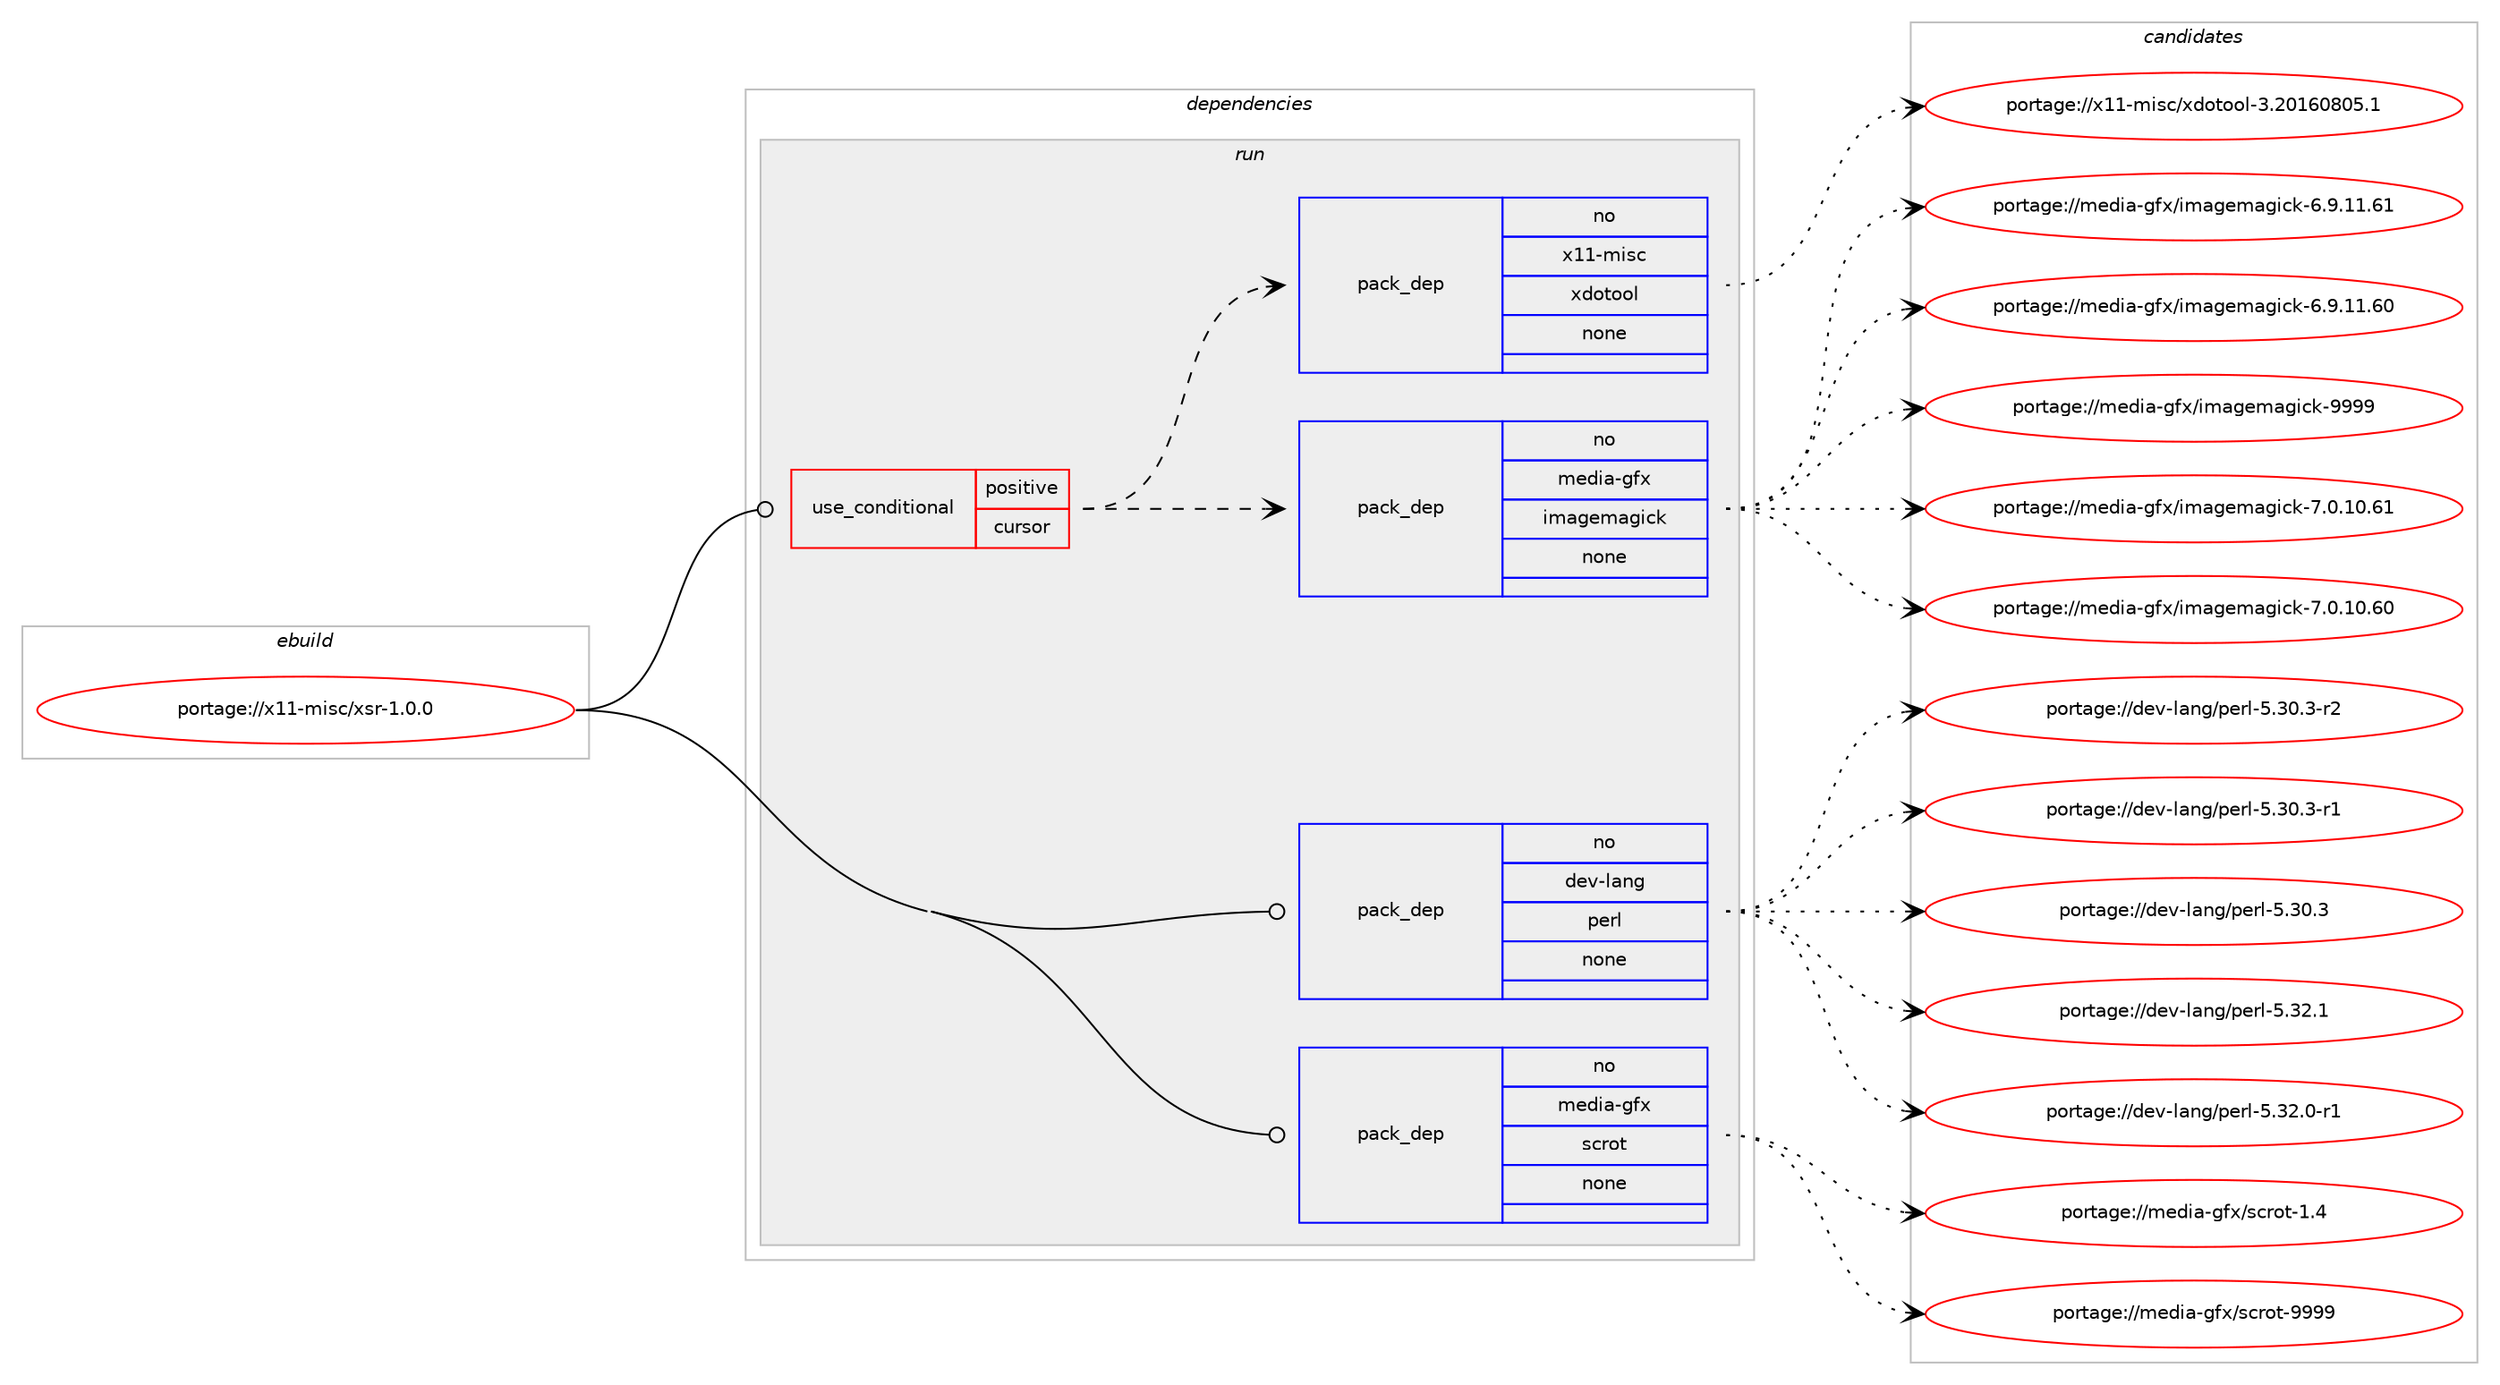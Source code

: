 digraph prolog {

# *************
# Graph options
# *************

newrank=true;
concentrate=true;
compound=true;
graph [rankdir=LR,fontname=Helvetica,fontsize=10,ranksep=1.5];#, ranksep=2.5, nodesep=0.2];
edge  [arrowhead=vee];
node  [fontname=Helvetica,fontsize=10];

# **********
# The ebuild
# **********

subgraph cluster_leftcol {
color=gray;
rank=same;
label=<<i>ebuild</i>>;
id [label="portage://x11-misc/xsr-1.0.0", color=red, width=4, href="../x11-misc/xsr-1.0.0.svg"];
}

# ****************
# The dependencies
# ****************

subgraph cluster_midcol {
color=gray;
label=<<i>dependencies</i>>;
subgraph cluster_compile {
fillcolor="#eeeeee";
style=filled;
label=<<i>compile</i>>;
}
subgraph cluster_compileandrun {
fillcolor="#eeeeee";
style=filled;
label=<<i>compile and run</i>>;
}
subgraph cluster_run {
fillcolor="#eeeeee";
style=filled;
label=<<i>run</i>>;
subgraph cond124 {
dependency1206 [label=<<TABLE BORDER="0" CELLBORDER="1" CELLSPACING="0" CELLPADDING="4"><TR><TD ROWSPAN="3" CELLPADDING="10">use_conditional</TD></TR><TR><TD>positive</TD></TR><TR><TD>cursor</TD></TR></TABLE>>, shape=none, color=red];
subgraph pack1054 {
dependency1207 [label=<<TABLE BORDER="0" CELLBORDER="1" CELLSPACING="0" CELLPADDING="4" WIDTH="220"><TR><TD ROWSPAN="6" CELLPADDING="30">pack_dep</TD></TR><TR><TD WIDTH="110">no</TD></TR><TR><TD>media-gfx</TD></TR><TR><TD>imagemagick</TD></TR><TR><TD>none</TD></TR><TR><TD></TD></TR></TABLE>>, shape=none, color=blue];
}
dependency1206:e -> dependency1207:w [weight=20,style="dashed",arrowhead="vee"];
subgraph pack1055 {
dependency1208 [label=<<TABLE BORDER="0" CELLBORDER="1" CELLSPACING="0" CELLPADDING="4" WIDTH="220"><TR><TD ROWSPAN="6" CELLPADDING="30">pack_dep</TD></TR><TR><TD WIDTH="110">no</TD></TR><TR><TD>x11-misc</TD></TR><TR><TD>xdotool</TD></TR><TR><TD>none</TD></TR><TR><TD></TD></TR></TABLE>>, shape=none, color=blue];
}
dependency1206:e -> dependency1208:w [weight=20,style="dashed",arrowhead="vee"];
}
id:e -> dependency1206:w [weight=20,style="solid",arrowhead="odot"];
subgraph pack1056 {
dependency1209 [label=<<TABLE BORDER="0" CELLBORDER="1" CELLSPACING="0" CELLPADDING="4" WIDTH="220"><TR><TD ROWSPAN="6" CELLPADDING="30">pack_dep</TD></TR><TR><TD WIDTH="110">no</TD></TR><TR><TD>dev-lang</TD></TR><TR><TD>perl</TD></TR><TR><TD>none</TD></TR><TR><TD></TD></TR></TABLE>>, shape=none, color=blue];
}
id:e -> dependency1209:w [weight=20,style="solid",arrowhead="odot"];
subgraph pack1057 {
dependency1210 [label=<<TABLE BORDER="0" CELLBORDER="1" CELLSPACING="0" CELLPADDING="4" WIDTH="220"><TR><TD ROWSPAN="6" CELLPADDING="30">pack_dep</TD></TR><TR><TD WIDTH="110">no</TD></TR><TR><TD>media-gfx</TD></TR><TR><TD>scrot</TD></TR><TR><TD>none</TD></TR><TR><TD></TD></TR></TABLE>>, shape=none, color=blue];
}
id:e -> dependency1210:w [weight=20,style="solid",arrowhead="odot"];
}
}

# **************
# The candidates
# **************

subgraph cluster_choices {
rank=same;
color=gray;
label=<<i>candidates</i>>;

subgraph choice1054 {
color=black;
nodesep=1;
choice1091011001059745103102120471051099710310110997103105991074557575757 [label="portage://media-gfx/imagemagick-9999", color=red, width=4,href="../media-gfx/imagemagick-9999.svg"];
choice10910110010597451031021204710510997103101109971031059910745554648464948465449 [label="portage://media-gfx/imagemagick-7.0.10.61", color=red, width=4,href="../media-gfx/imagemagick-7.0.10.61.svg"];
choice10910110010597451031021204710510997103101109971031059910745554648464948465448 [label="portage://media-gfx/imagemagick-7.0.10.60", color=red, width=4,href="../media-gfx/imagemagick-7.0.10.60.svg"];
choice10910110010597451031021204710510997103101109971031059910745544657464949465449 [label="portage://media-gfx/imagemagick-6.9.11.61", color=red, width=4,href="../media-gfx/imagemagick-6.9.11.61.svg"];
choice10910110010597451031021204710510997103101109971031059910745544657464949465448 [label="portage://media-gfx/imagemagick-6.9.11.60", color=red, width=4,href="../media-gfx/imagemagick-6.9.11.60.svg"];
dependency1207:e -> choice1091011001059745103102120471051099710310110997103105991074557575757:w [style=dotted,weight="100"];
dependency1207:e -> choice10910110010597451031021204710510997103101109971031059910745554648464948465449:w [style=dotted,weight="100"];
dependency1207:e -> choice10910110010597451031021204710510997103101109971031059910745554648464948465448:w [style=dotted,weight="100"];
dependency1207:e -> choice10910110010597451031021204710510997103101109971031059910745544657464949465449:w [style=dotted,weight="100"];
dependency1207:e -> choice10910110010597451031021204710510997103101109971031059910745544657464949465448:w [style=dotted,weight="100"];
}
subgraph choice1055 {
color=black;
nodesep=1;
choice120494945109105115994712010011111611111110845514650484954485648534649 [label="portage://x11-misc/xdotool-3.20160805.1", color=red, width=4,href="../x11-misc/xdotool-3.20160805.1.svg"];
dependency1208:e -> choice120494945109105115994712010011111611111110845514650484954485648534649:w [style=dotted,weight="100"];
}
subgraph choice1056 {
color=black;
nodesep=1;
choice10010111845108971101034711210111410845534651504649 [label="portage://dev-lang/perl-5.32.1", color=red, width=4,href="../dev-lang/perl-5.32.1.svg"];
choice100101118451089711010347112101114108455346515046484511449 [label="portage://dev-lang/perl-5.32.0-r1", color=red, width=4,href="../dev-lang/perl-5.32.0-r1.svg"];
choice100101118451089711010347112101114108455346514846514511450 [label="portage://dev-lang/perl-5.30.3-r2", color=red, width=4,href="../dev-lang/perl-5.30.3-r2.svg"];
choice100101118451089711010347112101114108455346514846514511449 [label="portage://dev-lang/perl-5.30.3-r1", color=red, width=4,href="../dev-lang/perl-5.30.3-r1.svg"];
choice10010111845108971101034711210111410845534651484651 [label="portage://dev-lang/perl-5.30.3", color=red, width=4,href="../dev-lang/perl-5.30.3.svg"];
dependency1209:e -> choice10010111845108971101034711210111410845534651504649:w [style=dotted,weight="100"];
dependency1209:e -> choice100101118451089711010347112101114108455346515046484511449:w [style=dotted,weight="100"];
dependency1209:e -> choice100101118451089711010347112101114108455346514846514511450:w [style=dotted,weight="100"];
dependency1209:e -> choice100101118451089711010347112101114108455346514846514511449:w [style=dotted,weight="100"];
dependency1209:e -> choice10010111845108971101034711210111410845534651484651:w [style=dotted,weight="100"];
}
subgraph choice1057 {
color=black;
nodesep=1;
choice109101100105974510310212047115991141111164557575757 [label="portage://media-gfx/scrot-9999", color=red, width=4,href="../media-gfx/scrot-9999.svg"];
choice1091011001059745103102120471159911411111645494652 [label="portage://media-gfx/scrot-1.4", color=red, width=4,href="../media-gfx/scrot-1.4.svg"];
dependency1210:e -> choice109101100105974510310212047115991141111164557575757:w [style=dotted,weight="100"];
dependency1210:e -> choice1091011001059745103102120471159911411111645494652:w [style=dotted,weight="100"];
}
}

}
